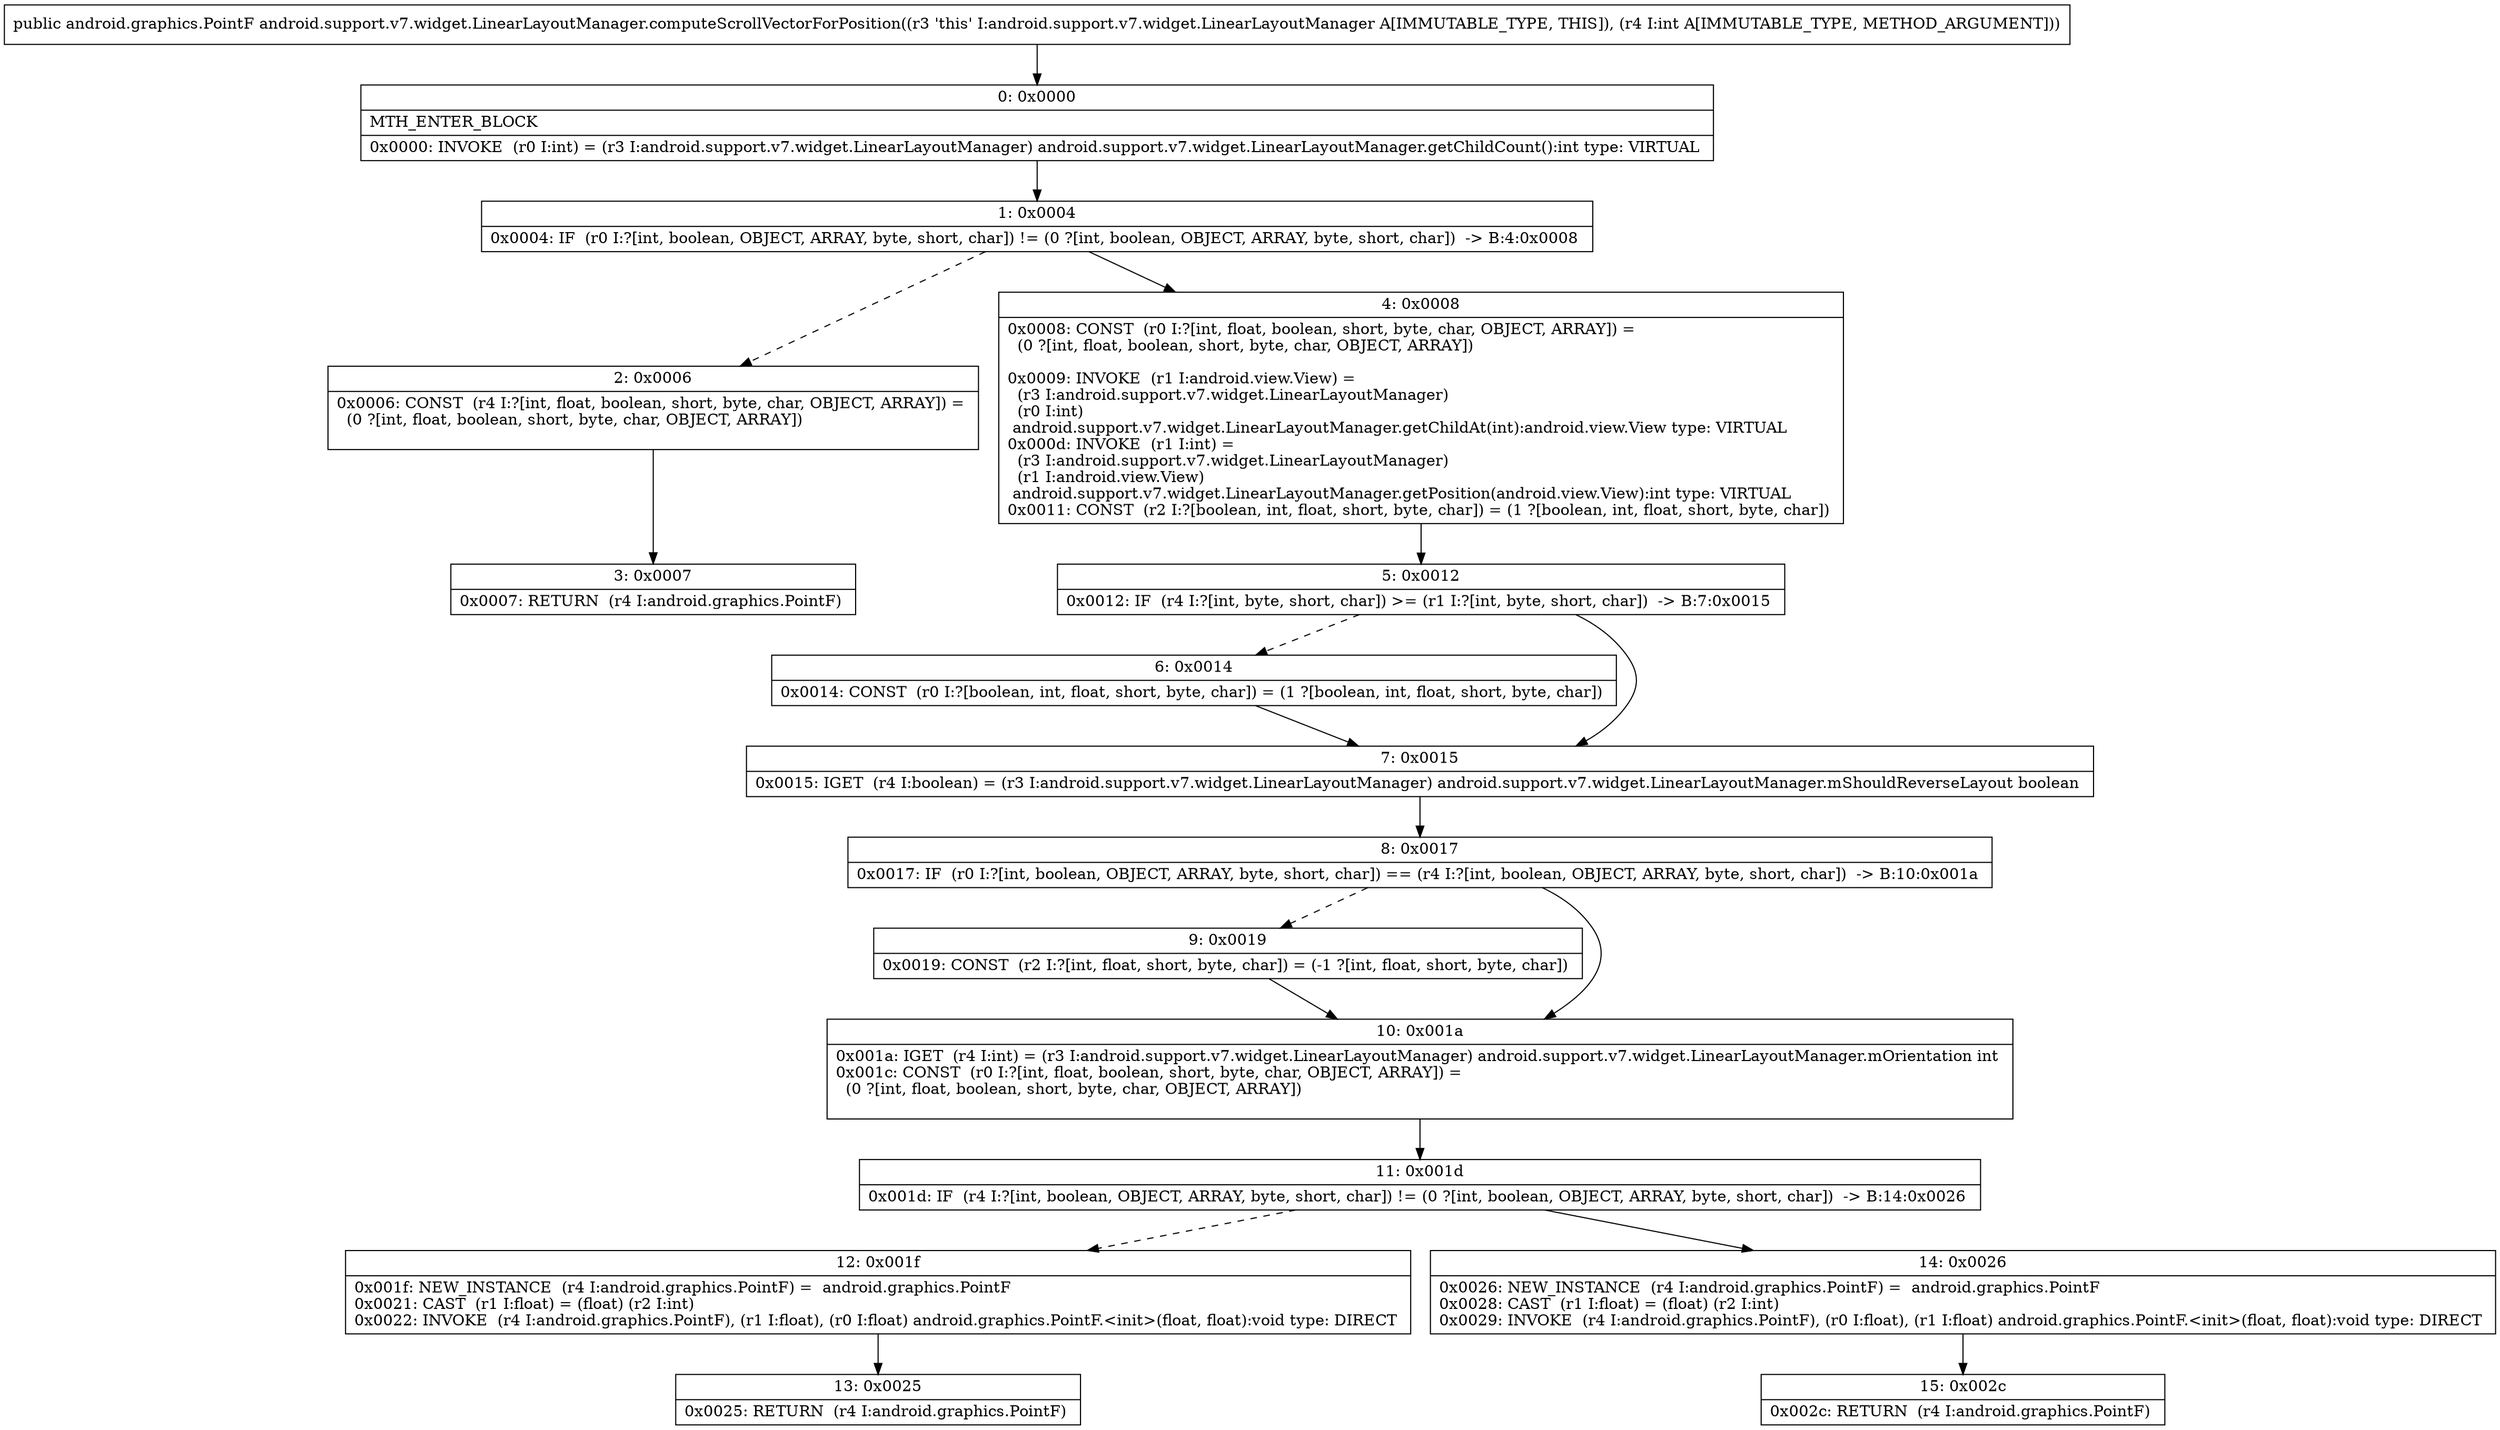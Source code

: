 digraph "CFG forandroid.support.v7.widget.LinearLayoutManager.computeScrollVectorForPosition(I)Landroid\/graphics\/PointF;" {
Node_0 [shape=record,label="{0\:\ 0x0000|MTH_ENTER_BLOCK\l|0x0000: INVOKE  (r0 I:int) = (r3 I:android.support.v7.widget.LinearLayoutManager) android.support.v7.widget.LinearLayoutManager.getChildCount():int type: VIRTUAL \l}"];
Node_1 [shape=record,label="{1\:\ 0x0004|0x0004: IF  (r0 I:?[int, boolean, OBJECT, ARRAY, byte, short, char]) != (0 ?[int, boolean, OBJECT, ARRAY, byte, short, char])  \-\> B:4:0x0008 \l}"];
Node_2 [shape=record,label="{2\:\ 0x0006|0x0006: CONST  (r4 I:?[int, float, boolean, short, byte, char, OBJECT, ARRAY]) = \l  (0 ?[int, float, boolean, short, byte, char, OBJECT, ARRAY])\l \l}"];
Node_3 [shape=record,label="{3\:\ 0x0007|0x0007: RETURN  (r4 I:android.graphics.PointF) \l}"];
Node_4 [shape=record,label="{4\:\ 0x0008|0x0008: CONST  (r0 I:?[int, float, boolean, short, byte, char, OBJECT, ARRAY]) = \l  (0 ?[int, float, boolean, short, byte, char, OBJECT, ARRAY])\l \l0x0009: INVOKE  (r1 I:android.view.View) = \l  (r3 I:android.support.v7.widget.LinearLayoutManager)\l  (r0 I:int)\l android.support.v7.widget.LinearLayoutManager.getChildAt(int):android.view.View type: VIRTUAL \l0x000d: INVOKE  (r1 I:int) = \l  (r3 I:android.support.v7.widget.LinearLayoutManager)\l  (r1 I:android.view.View)\l android.support.v7.widget.LinearLayoutManager.getPosition(android.view.View):int type: VIRTUAL \l0x0011: CONST  (r2 I:?[boolean, int, float, short, byte, char]) = (1 ?[boolean, int, float, short, byte, char]) \l}"];
Node_5 [shape=record,label="{5\:\ 0x0012|0x0012: IF  (r4 I:?[int, byte, short, char]) \>= (r1 I:?[int, byte, short, char])  \-\> B:7:0x0015 \l}"];
Node_6 [shape=record,label="{6\:\ 0x0014|0x0014: CONST  (r0 I:?[boolean, int, float, short, byte, char]) = (1 ?[boolean, int, float, short, byte, char]) \l}"];
Node_7 [shape=record,label="{7\:\ 0x0015|0x0015: IGET  (r4 I:boolean) = (r3 I:android.support.v7.widget.LinearLayoutManager) android.support.v7.widget.LinearLayoutManager.mShouldReverseLayout boolean \l}"];
Node_8 [shape=record,label="{8\:\ 0x0017|0x0017: IF  (r0 I:?[int, boolean, OBJECT, ARRAY, byte, short, char]) == (r4 I:?[int, boolean, OBJECT, ARRAY, byte, short, char])  \-\> B:10:0x001a \l}"];
Node_9 [shape=record,label="{9\:\ 0x0019|0x0019: CONST  (r2 I:?[int, float, short, byte, char]) = (\-1 ?[int, float, short, byte, char]) \l}"];
Node_10 [shape=record,label="{10\:\ 0x001a|0x001a: IGET  (r4 I:int) = (r3 I:android.support.v7.widget.LinearLayoutManager) android.support.v7.widget.LinearLayoutManager.mOrientation int \l0x001c: CONST  (r0 I:?[int, float, boolean, short, byte, char, OBJECT, ARRAY]) = \l  (0 ?[int, float, boolean, short, byte, char, OBJECT, ARRAY])\l \l}"];
Node_11 [shape=record,label="{11\:\ 0x001d|0x001d: IF  (r4 I:?[int, boolean, OBJECT, ARRAY, byte, short, char]) != (0 ?[int, boolean, OBJECT, ARRAY, byte, short, char])  \-\> B:14:0x0026 \l}"];
Node_12 [shape=record,label="{12\:\ 0x001f|0x001f: NEW_INSTANCE  (r4 I:android.graphics.PointF) =  android.graphics.PointF \l0x0021: CAST  (r1 I:float) = (float) (r2 I:int) \l0x0022: INVOKE  (r4 I:android.graphics.PointF), (r1 I:float), (r0 I:float) android.graphics.PointF.\<init\>(float, float):void type: DIRECT \l}"];
Node_13 [shape=record,label="{13\:\ 0x0025|0x0025: RETURN  (r4 I:android.graphics.PointF) \l}"];
Node_14 [shape=record,label="{14\:\ 0x0026|0x0026: NEW_INSTANCE  (r4 I:android.graphics.PointF) =  android.graphics.PointF \l0x0028: CAST  (r1 I:float) = (float) (r2 I:int) \l0x0029: INVOKE  (r4 I:android.graphics.PointF), (r0 I:float), (r1 I:float) android.graphics.PointF.\<init\>(float, float):void type: DIRECT \l}"];
Node_15 [shape=record,label="{15\:\ 0x002c|0x002c: RETURN  (r4 I:android.graphics.PointF) \l}"];
MethodNode[shape=record,label="{public android.graphics.PointF android.support.v7.widget.LinearLayoutManager.computeScrollVectorForPosition((r3 'this' I:android.support.v7.widget.LinearLayoutManager A[IMMUTABLE_TYPE, THIS]), (r4 I:int A[IMMUTABLE_TYPE, METHOD_ARGUMENT])) }"];
MethodNode -> Node_0;
Node_0 -> Node_1;
Node_1 -> Node_2[style=dashed];
Node_1 -> Node_4;
Node_2 -> Node_3;
Node_4 -> Node_5;
Node_5 -> Node_6[style=dashed];
Node_5 -> Node_7;
Node_6 -> Node_7;
Node_7 -> Node_8;
Node_8 -> Node_9[style=dashed];
Node_8 -> Node_10;
Node_9 -> Node_10;
Node_10 -> Node_11;
Node_11 -> Node_12[style=dashed];
Node_11 -> Node_14;
Node_12 -> Node_13;
Node_14 -> Node_15;
}

